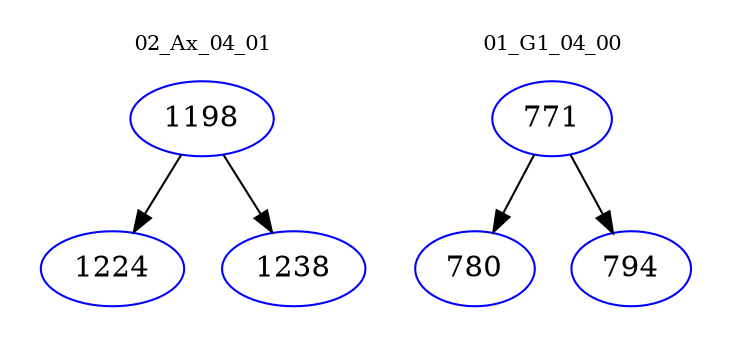 digraph{
subgraph cluster_0 {
color = white
label = "02_Ax_04_01";
fontsize=10;
T0_1198 [label="1198", color="blue"]
T0_1198 -> T0_1224 [color="black"]
T0_1224 [label="1224", color="blue"]
T0_1198 -> T0_1238 [color="black"]
T0_1238 [label="1238", color="blue"]
}
subgraph cluster_1 {
color = white
label = "01_G1_04_00";
fontsize=10;
T1_771 [label="771", color="blue"]
T1_771 -> T1_780 [color="black"]
T1_780 [label="780", color="blue"]
T1_771 -> T1_794 [color="black"]
T1_794 [label="794", color="blue"]
}
}
